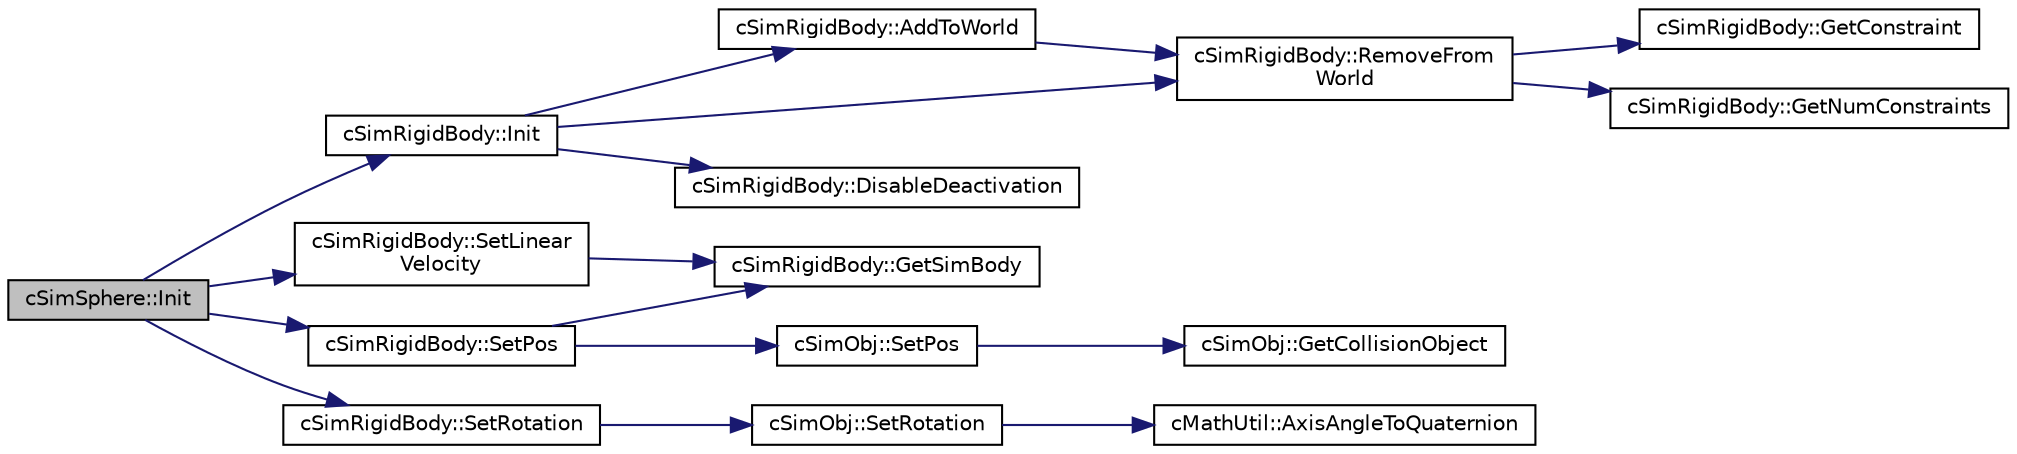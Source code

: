 digraph "cSimSphere::Init"
{
 // LATEX_PDF_SIZE
  edge [fontname="Helvetica",fontsize="10",labelfontname="Helvetica",labelfontsize="10"];
  node [fontname="Helvetica",fontsize="10",shape=record];
  rankdir="LR";
  Node1 [label="cSimSphere::Init",height=0.2,width=0.4,color="black", fillcolor="grey75", style="filled", fontcolor="black",tooltip=" "];
  Node1 -> Node2 [color="midnightblue",fontsize="10",style="solid",fontname="Helvetica"];
  Node2 [label="cSimRigidBody::Init",height=0.2,width=0.4,color="black", fillcolor="white", style="filled",URL="$classc_sim_rigid_body.html#a95980d6c8ead34d67b80ddd7ab5afba7",tooltip=" "];
  Node2 -> Node3 [color="midnightblue",fontsize="10",style="solid",fontname="Helvetica"];
  Node3 [label="cSimRigidBody::AddToWorld",height=0.2,width=0.4,color="black", fillcolor="white", style="filled",URL="$classc_sim_rigid_body.html#a565ea788322d2c90ab068f7f847d031c",tooltip=" "];
  Node3 -> Node4 [color="midnightblue",fontsize="10",style="solid",fontname="Helvetica"];
  Node4 [label="cSimRigidBody::RemoveFrom\lWorld",height=0.2,width=0.4,color="black", fillcolor="white", style="filled",URL="$classc_sim_rigid_body.html#a008cd6068cb655d2c5e041cd27f4dcdf",tooltip=" "];
  Node4 -> Node5 [color="midnightblue",fontsize="10",style="solid",fontname="Helvetica"];
  Node5 [label="cSimRigidBody::GetConstraint",height=0.2,width=0.4,color="black", fillcolor="white", style="filled",URL="$classc_sim_rigid_body.html#aebee1c84b878ee2d84d7413adcc24eb0",tooltip=" "];
  Node4 -> Node6 [color="midnightblue",fontsize="10",style="solid",fontname="Helvetica"];
  Node6 [label="cSimRigidBody::GetNumConstraints",height=0.2,width=0.4,color="black", fillcolor="white", style="filled",URL="$classc_sim_rigid_body.html#acaabab2e5a197cd1c7d962c46e82c43a",tooltip=" "];
  Node2 -> Node7 [color="midnightblue",fontsize="10",style="solid",fontname="Helvetica"];
  Node7 [label="cSimRigidBody::DisableDeactivation",height=0.2,width=0.4,color="black", fillcolor="white", style="filled",URL="$classc_sim_rigid_body.html#a9f97dbdd041635f56e07821bf78be597",tooltip=" "];
  Node2 -> Node4 [color="midnightblue",fontsize="10",style="solid",fontname="Helvetica"];
  Node1 -> Node8 [color="midnightblue",fontsize="10",style="solid",fontname="Helvetica"];
  Node8 [label="cSimRigidBody::SetLinear\lVelocity",height=0.2,width=0.4,color="black", fillcolor="white", style="filled",URL="$classc_sim_rigid_body.html#a11de36271a112b282b78ce2d8b0fb273",tooltip=" "];
  Node8 -> Node9 [color="midnightblue",fontsize="10",style="solid",fontname="Helvetica"];
  Node9 [label="cSimRigidBody::GetSimBody",height=0.2,width=0.4,color="black", fillcolor="white", style="filled",URL="$classc_sim_rigid_body.html#a68aa4b8017be11cd171421e37d7852da",tooltip=" "];
  Node1 -> Node10 [color="midnightblue",fontsize="10",style="solid",fontname="Helvetica"];
  Node10 [label="cSimRigidBody::SetPos",height=0.2,width=0.4,color="black", fillcolor="white", style="filled",URL="$classc_sim_rigid_body.html#a0bfaec35073e508a540382afbf2e01ee",tooltip=" "];
  Node10 -> Node9 [color="midnightblue",fontsize="10",style="solid",fontname="Helvetica"];
  Node10 -> Node11 [color="midnightblue",fontsize="10",style="solid",fontname="Helvetica"];
  Node11 [label="cSimObj::SetPos",height=0.2,width=0.4,color="black", fillcolor="white", style="filled",URL="$classc_sim_obj.html#ade4d1935acd802c665801e85edaccb0e",tooltip=" "];
  Node11 -> Node12 [color="midnightblue",fontsize="10",style="solid",fontname="Helvetica"];
  Node12 [label="cSimObj::GetCollisionObject",height=0.2,width=0.4,color="black", fillcolor="white", style="filled",URL="$classc_sim_obj.html#aabb085287e9c1b96e290f66b8cab95e9",tooltip=" "];
  Node1 -> Node13 [color="midnightblue",fontsize="10",style="solid",fontname="Helvetica"];
  Node13 [label="cSimRigidBody::SetRotation",height=0.2,width=0.4,color="black", fillcolor="white", style="filled",URL="$classc_sim_rigid_body.html#a7e9ab664f0958e50aa0d65020e2f7b17",tooltip=" "];
  Node13 -> Node14 [color="midnightblue",fontsize="10",style="solid",fontname="Helvetica"];
  Node14 [label="cSimObj::SetRotation",height=0.2,width=0.4,color="black", fillcolor="white", style="filled",URL="$classc_sim_obj.html#a479395bb5dfa1df365ac38d56867b044",tooltip=" "];
  Node14 -> Node15 [color="midnightblue",fontsize="10",style="solid",fontname="Helvetica"];
  Node15 [label="cMathUtil::AxisAngleToQuaternion",height=0.2,width=0.4,color="black", fillcolor="white", style="filled",URL="$classc_math_util.html#a2676ee59b4e895344c077468da3b6c8f",tooltip=" "];
}
